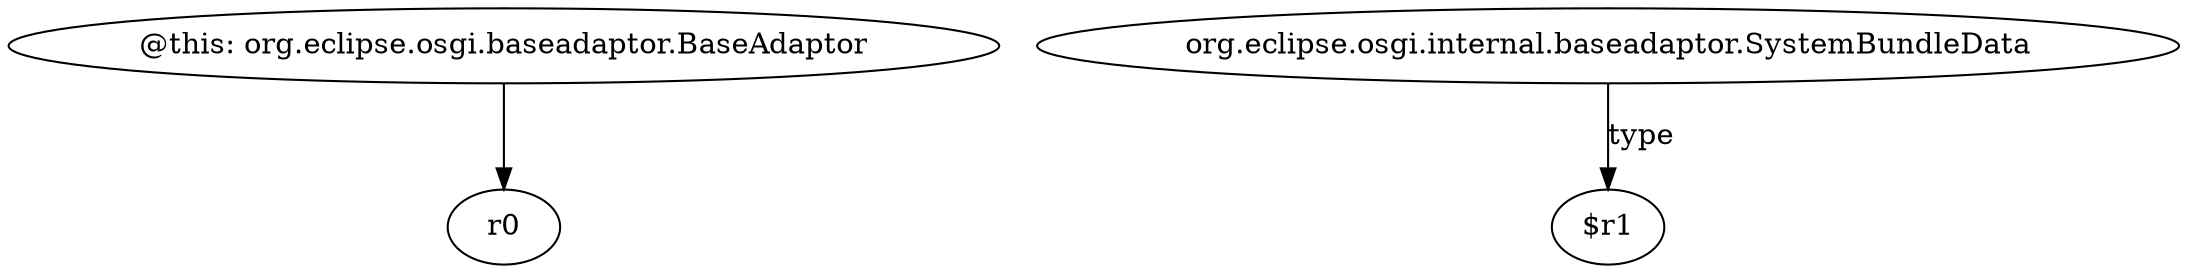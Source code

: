 digraph g {
0[label="@this: org.eclipse.osgi.baseadaptor.BaseAdaptor"]
1[label="r0"]
0->1[label=""]
2[label="org.eclipse.osgi.internal.baseadaptor.SystemBundleData"]
3[label="$r1"]
2->3[label="type"]
}